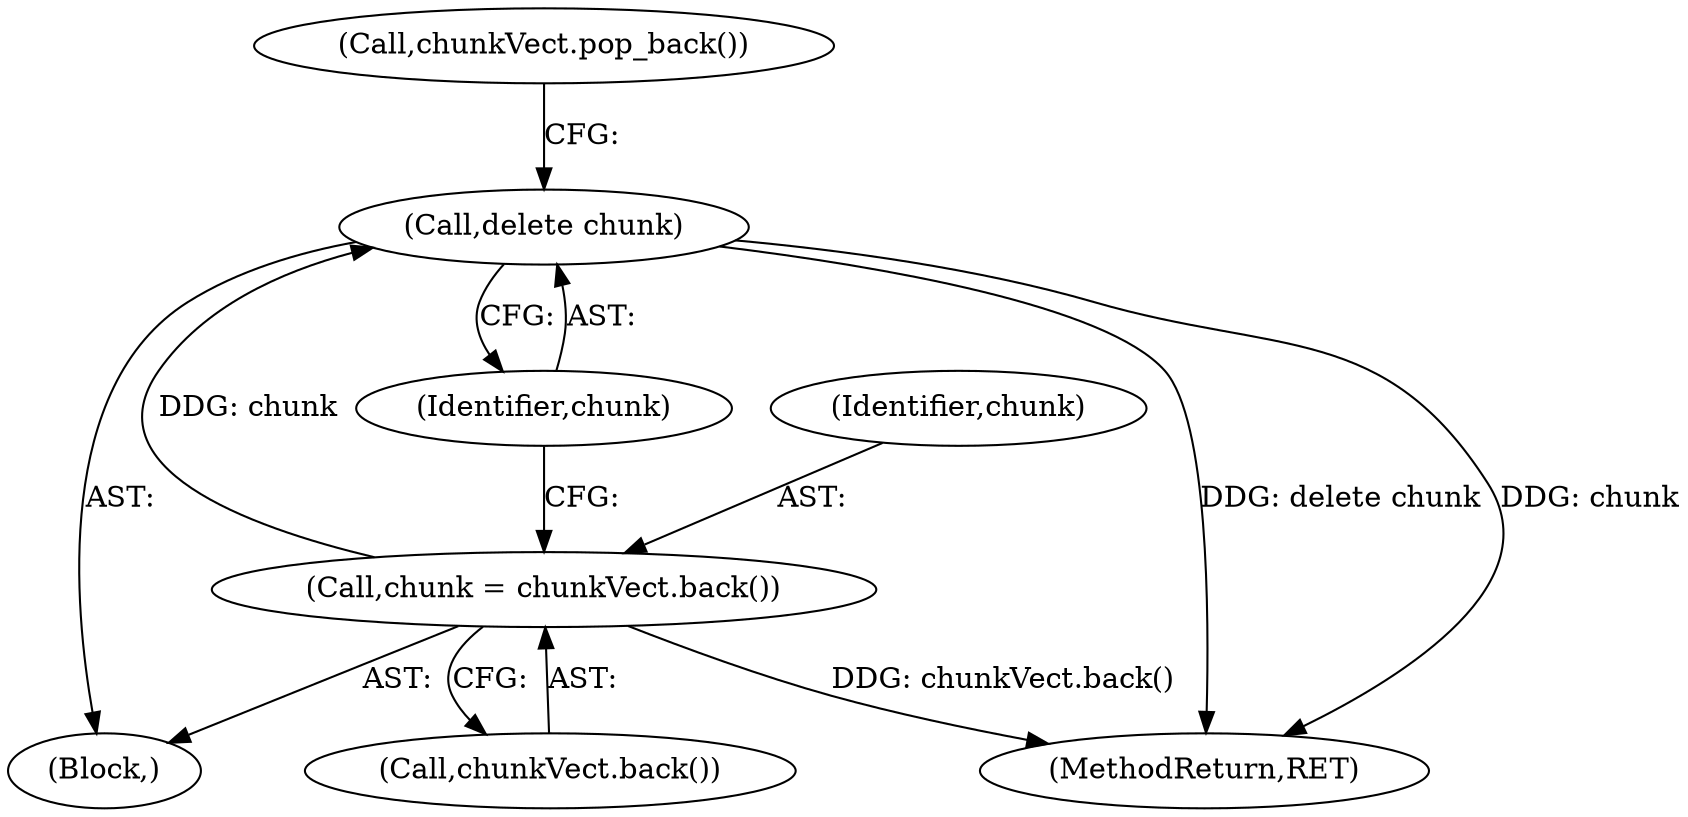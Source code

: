 digraph "0_exempi_aabedb5e749dd59112a3fe1e8e08f2d934f56666@API" {
"1000534" [label="(Call,delete chunk)"];
"1000531" [label="(Call,chunk = chunkVect.back())"];
"1000534" [label="(Call,delete chunk)"];
"1000530" [label="(Block,)"];
"1000533" [label="(Call,chunkVect.back())"];
"1000536" [label="(Call,chunkVect.pop_back())"];
"1000537" [label="(MethodReturn,RET)"];
"1000535" [label="(Identifier,chunk)"];
"1000532" [label="(Identifier,chunk)"];
"1000531" [label="(Call,chunk = chunkVect.back())"];
"1000534" -> "1000530"  [label="AST: "];
"1000534" -> "1000535"  [label="CFG: "];
"1000535" -> "1000534"  [label="AST: "];
"1000536" -> "1000534"  [label="CFG: "];
"1000534" -> "1000537"  [label="DDG: delete chunk"];
"1000534" -> "1000537"  [label="DDG: chunk"];
"1000531" -> "1000534"  [label="DDG: chunk"];
"1000531" -> "1000530"  [label="AST: "];
"1000531" -> "1000533"  [label="CFG: "];
"1000532" -> "1000531"  [label="AST: "];
"1000533" -> "1000531"  [label="AST: "];
"1000535" -> "1000531"  [label="CFG: "];
"1000531" -> "1000537"  [label="DDG: chunkVect.back()"];
}
